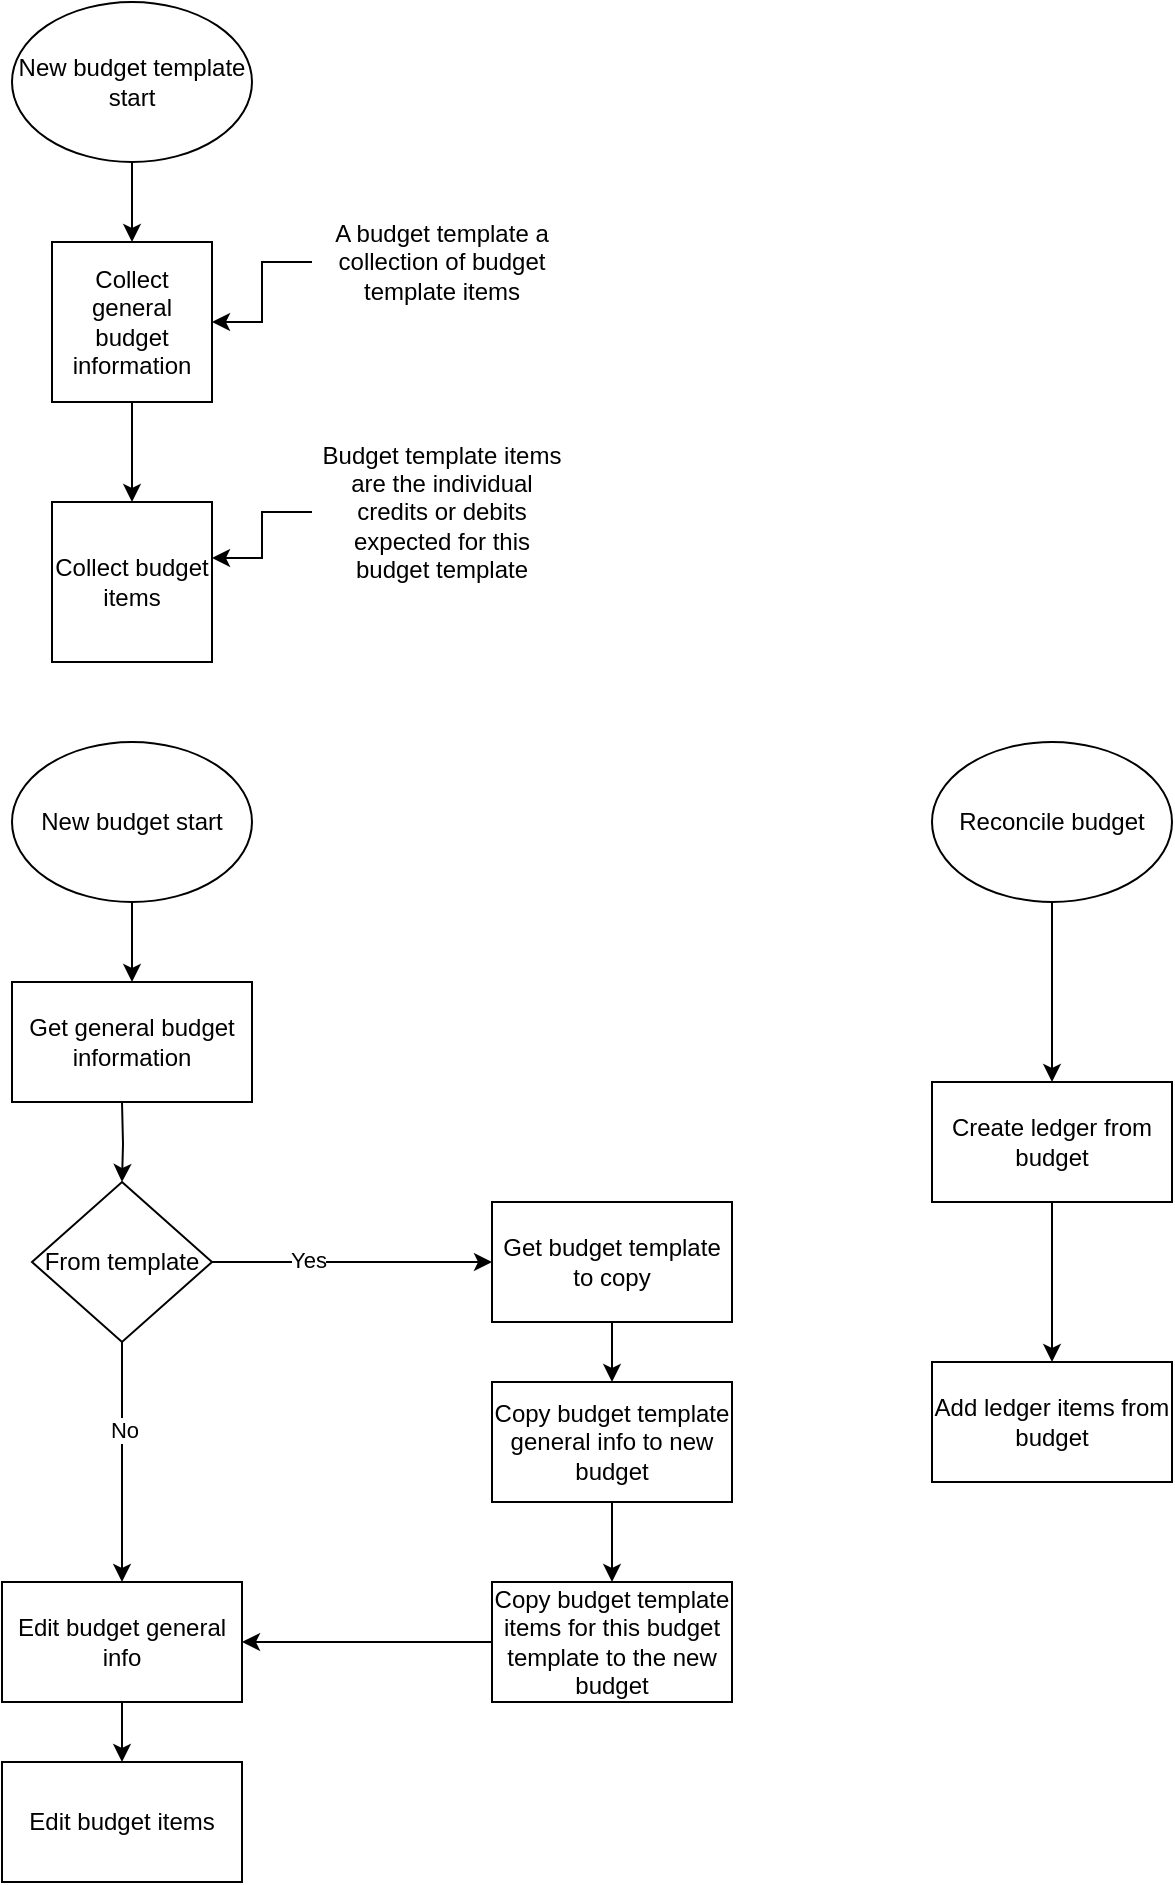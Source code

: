 <mxfile version="14.1.9" type="github">
  <diagram id="rk0FIZ3pWU3rsqFltp4Z" name="Page-2">
    <mxGraphModel dx="1073" dy="702" grid="1" gridSize="10" guides="1" tooltips="1" connect="1" arrows="1" fold="1" page="1" pageScale="1" pageWidth="850" pageHeight="1100" math="0" shadow="0">
      <root>
        <mxCell id="mnjhZooVwKrh3CXLgMqa-0" />
        <mxCell id="mnjhZooVwKrh3CXLgMqa-1" parent="mnjhZooVwKrh3CXLgMqa-0" />
        <mxCell id="-1_X0plsOuYhFgEHFtd4-3" style="edgeStyle=orthogonalEdgeStyle;rounded=0;orthogonalLoop=1;jettySize=auto;html=1;exitX=0.5;exitY=1;exitDx=0;exitDy=0;" edge="1" parent="mnjhZooVwKrh3CXLgMqa-1" source="-1_X0plsOuYhFgEHFtd4-42" target="-1_X0plsOuYhFgEHFtd4-2">
          <mxGeometry relative="1" as="geometry">
            <mxPoint x="90" y="100" as="sourcePoint" />
          </mxGeometry>
        </mxCell>
        <mxCell id="-1_X0plsOuYhFgEHFtd4-8" style="edgeStyle=orthogonalEdgeStyle;rounded=0;orthogonalLoop=1;jettySize=auto;html=1;entryX=1;entryY=0.5;entryDx=0;entryDy=0;" edge="1" parent="mnjhZooVwKrh3CXLgMqa-1" source="-1_X0plsOuYhFgEHFtd4-1" target="-1_X0plsOuYhFgEHFtd4-2">
          <mxGeometry relative="1" as="geometry" />
        </mxCell>
        <mxCell id="-1_X0plsOuYhFgEHFtd4-1" value="A budget template a collection of budget template items" style="text;html=1;strokeColor=none;fillColor=none;align=center;verticalAlign=middle;whiteSpace=wrap;rounded=0;" vertex="1" parent="mnjhZooVwKrh3CXLgMqa-1">
          <mxGeometry x="180" y="110" width="130" height="80" as="geometry" />
        </mxCell>
        <mxCell id="-1_X0plsOuYhFgEHFtd4-10" value="" style="edgeStyle=orthogonalEdgeStyle;rounded=0;orthogonalLoop=1;jettySize=auto;html=1;" edge="1" parent="mnjhZooVwKrh3CXLgMqa-1" source="-1_X0plsOuYhFgEHFtd4-2">
          <mxGeometry relative="1" as="geometry">
            <mxPoint x="90" y="270" as="targetPoint" />
          </mxGeometry>
        </mxCell>
        <mxCell id="-1_X0plsOuYhFgEHFtd4-2" value="Collect general budget information" style="whiteSpace=wrap;html=1;aspect=fixed;" vertex="1" parent="mnjhZooVwKrh3CXLgMqa-1">
          <mxGeometry x="50" y="140" width="80" height="80" as="geometry" />
        </mxCell>
        <mxCell id="-1_X0plsOuYhFgEHFtd4-6" value="Collect budget items" style="whiteSpace=wrap;html=1;aspect=fixed;" vertex="1" parent="mnjhZooVwKrh3CXLgMqa-1">
          <mxGeometry x="50" y="270" width="80" height="80" as="geometry" />
        </mxCell>
        <mxCell id="-1_X0plsOuYhFgEHFtd4-9" style="edgeStyle=orthogonalEdgeStyle;rounded=0;orthogonalLoop=1;jettySize=auto;html=1;entryX=1;entryY=0.35;entryDx=0;entryDy=0;entryPerimeter=0;" edge="1" parent="mnjhZooVwKrh3CXLgMqa-1" source="-1_X0plsOuYhFgEHFtd4-7" target="-1_X0plsOuYhFgEHFtd4-6">
          <mxGeometry relative="1" as="geometry" />
        </mxCell>
        <mxCell id="-1_X0plsOuYhFgEHFtd4-7" value="Budget template items are the individual credits or debits expected for this budget template" style="text;html=1;strokeColor=none;fillColor=none;align=center;verticalAlign=middle;whiteSpace=wrap;rounded=0;" vertex="1" parent="mnjhZooVwKrh3CXLgMqa-1">
          <mxGeometry x="180" y="230" width="130" height="90" as="geometry" />
        </mxCell>
        <mxCell id="-1_X0plsOuYhFgEHFtd4-33" style="edgeStyle=orthogonalEdgeStyle;rounded=0;orthogonalLoop=1;jettySize=auto;html=1;exitX=0.5;exitY=1;exitDx=0;exitDy=0;entryX=0.5;entryY=0;entryDx=0;entryDy=0;" edge="1" parent="mnjhZooVwKrh3CXLgMqa-1" source="-1_X0plsOuYhFgEHFtd4-39" target="-1_X0plsOuYhFgEHFtd4-30">
          <mxGeometry relative="1" as="geometry">
            <mxPoint x="90" y="460" as="sourcePoint" />
          </mxGeometry>
        </mxCell>
        <mxCell id="-1_X0plsOuYhFgEHFtd4-19" style="edgeStyle=orthogonalEdgeStyle;rounded=0;orthogonalLoop=1;jettySize=auto;html=1;exitX=1;exitY=0.5;exitDx=0;exitDy=0;entryX=0;entryY=0.5;entryDx=0;entryDy=0;" edge="1" parent="mnjhZooVwKrh3CXLgMqa-1" source="-1_X0plsOuYhFgEHFtd4-12" target="-1_X0plsOuYhFgEHFtd4-34">
          <mxGeometry relative="1" as="geometry">
            <mxPoint x="260" y="650" as="targetPoint" />
          </mxGeometry>
        </mxCell>
        <mxCell id="-1_X0plsOuYhFgEHFtd4-22" value="Yes" style="edgeLabel;html=1;align=center;verticalAlign=middle;resizable=0;points=[];" vertex="1" connectable="0" parent="-1_X0plsOuYhFgEHFtd4-19">
          <mxGeometry x="-0.319" y="1" relative="1" as="geometry">
            <mxPoint as="offset" />
          </mxGeometry>
        </mxCell>
        <mxCell id="-1_X0plsOuYhFgEHFtd4-24" value="" style="edgeStyle=orthogonalEdgeStyle;rounded=0;orthogonalLoop=1;jettySize=auto;html=1;" edge="1" parent="mnjhZooVwKrh3CXLgMqa-1" source="-1_X0plsOuYhFgEHFtd4-12" target="-1_X0plsOuYhFgEHFtd4-23">
          <mxGeometry relative="1" as="geometry" />
        </mxCell>
        <mxCell id="-1_X0plsOuYhFgEHFtd4-27" value="No" style="edgeLabel;html=1;align=center;verticalAlign=middle;resizable=0;points=[];" vertex="1" connectable="0" parent="-1_X0plsOuYhFgEHFtd4-24">
          <mxGeometry x="-0.267" y="1" relative="1" as="geometry">
            <mxPoint as="offset" />
          </mxGeometry>
        </mxCell>
        <mxCell id="-1_X0plsOuYhFgEHFtd4-12" value="From template" style="rhombus;whiteSpace=wrap;html=1;" vertex="1" parent="mnjhZooVwKrh3CXLgMqa-1">
          <mxGeometry x="40" y="610" width="90" height="80" as="geometry" />
        </mxCell>
        <mxCell id="-1_X0plsOuYhFgEHFtd4-15" style="edgeStyle=orthogonalEdgeStyle;rounded=0;orthogonalLoop=1;jettySize=auto;html=1;exitX=0.5;exitY=1;exitDx=0;exitDy=0;entryX=0.5;entryY=0;entryDx=0;entryDy=0;" edge="1" parent="mnjhZooVwKrh3CXLgMqa-1" target="-1_X0plsOuYhFgEHFtd4-12">
          <mxGeometry relative="1" as="geometry">
            <mxPoint x="85" y="570" as="sourcePoint" />
          </mxGeometry>
        </mxCell>
        <mxCell id="-1_X0plsOuYhFgEHFtd4-29" style="edgeStyle=orthogonalEdgeStyle;rounded=0;orthogonalLoop=1;jettySize=auto;html=1;exitX=0;exitY=0.5;exitDx=0;exitDy=0;entryX=1;entryY=0.5;entryDx=0;entryDy=0;" edge="1" parent="mnjhZooVwKrh3CXLgMqa-1" source="-1_X0plsOuYhFgEHFtd4-36" target="-1_X0plsOuYhFgEHFtd4-23">
          <mxGeometry relative="1" as="geometry">
            <mxPoint x="290" y="920" as="sourcePoint" />
          </mxGeometry>
        </mxCell>
        <mxCell id="-1_X0plsOuYhFgEHFtd4-26" value="" style="edgeStyle=orthogonalEdgeStyle;rounded=0;orthogonalLoop=1;jettySize=auto;html=1;" edge="1" parent="mnjhZooVwKrh3CXLgMqa-1" source="-1_X0plsOuYhFgEHFtd4-23" target="-1_X0plsOuYhFgEHFtd4-25">
          <mxGeometry relative="1" as="geometry" />
        </mxCell>
        <mxCell id="-1_X0plsOuYhFgEHFtd4-23" value="Edit budget general info" style="whiteSpace=wrap;html=1;" vertex="1" parent="mnjhZooVwKrh3CXLgMqa-1">
          <mxGeometry x="25" y="810" width="120" height="60" as="geometry" />
        </mxCell>
        <mxCell id="-1_X0plsOuYhFgEHFtd4-25" value="Edit budget items" style="whiteSpace=wrap;html=1;" vertex="1" parent="mnjhZooVwKrh3CXLgMqa-1">
          <mxGeometry x="25" y="900" width="120" height="60" as="geometry" />
        </mxCell>
        <mxCell id="-1_X0plsOuYhFgEHFtd4-30" value="&lt;span&gt;Get general budget information&lt;/span&gt;" style="whiteSpace=wrap;html=1;rounded=0;" vertex="1" parent="mnjhZooVwKrh3CXLgMqa-1">
          <mxGeometry x="30" y="510" width="120" height="60" as="geometry" />
        </mxCell>
        <mxCell id="-1_X0plsOuYhFgEHFtd4-37" style="edgeStyle=orthogonalEdgeStyle;rounded=0;orthogonalLoop=1;jettySize=auto;html=1;exitX=0.5;exitY=1;exitDx=0;exitDy=0;" edge="1" parent="mnjhZooVwKrh3CXLgMqa-1" source="-1_X0plsOuYhFgEHFtd4-34" target="-1_X0plsOuYhFgEHFtd4-35">
          <mxGeometry relative="1" as="geometry" />
        </mxCell>
        <mxCell id="-1_X0plsOuYhFgEHFtd4-34" value="&lt;span&gt;Get budget template to copy&lt;/span&gt;" style="rounded=0;whiteSpace=wrap;html=1;" vertex="1" parent="mnjhZooVwKrh3CXLgMqa-1">
          <mxGeometry x="270" y="620" width="120" height="60" as="geometry" />
        </mxCell>
        <mxCell id="-1_X0plsOuYhFgEHFtd4-38" style="edgeStyle=orthogonalEdgeStyle;rounded=0;orthogonalLoop=1;jettySize=auto;html=1;exitX=0.5;exitY=1;exitDx=0;exitDy=0;entryX=0.5;entryY=0;entryDx=0;entryDy=0;" edge="1" parent="mnjhZooVwKrh3CXLgMqa-1" source="-1_X0plsOuYhFgEHFtd4-35" target="-1_X0plsOuYhFgEHFtd4-36">
          <mxGeometry relative="1" as="geometry" />
        </mxCell>
        <mxCell id="-1_X0plsOuYhFgEHFtd4-35" value="&lt;span&gt;Copy budget template general info to new budget&lt;/span&gt;" style="rounded=0;whiteSpace=wrap;html=1;" vertex="1" parent="mnjhZooVwKrh3CXLgMqa-1">
          <mxGeometry x="270" y="710" width="120" height="60" as="geometry" />
        </mxCell>
        <mxCell id="-1_X0plsOuYhFgEHFtd4-36" value="&lt;span&gt;Copy budget template items for this budget template to the new budget&lt;/span&gt;" style="rounded=0;whiteSpace=wrap;html=1;" vertex="1" parent="mnjhZooVwKrh3CXLgMqa-1">
          <mxGeometry x="270" y="810" width="120" height="60" as="geometry" />
        </mxCell>
        <mxCell id="-1_X0plsOuYhFgEHFtd4-39" value="New budget start" style="ellipse;whiteSpace=wrap;html=1;" vertex="1" parent="mnjhZooVwKrh3CXLgMqa-1">
          <mxGeometry x="30" y="390" width="120" height="80" as="geometry" />
        </mxCell>
        <mxCell id="-1_X0plsOuYhFgEHFtd4-42" value="New budget template start" style="ellipse;whiteSpace=wrap;html=1;" vertex="1" parent="mnjhZooVwKrh3CXLgMqa-1">
          <mxGeometry x="30" y="20" width="120" height="80" as="geometry" />
        </mxCell>
        <mxCell id="V5gcLZzW3fQZx8uHb-RE-2" value="" style="edgeStyle=orthogonalEdgeStyle;rounded=0;orthogonalLoop=1;jettySize=auto;html=1;" edge="1" parent="mnjhZooVwKrh3CXLgMqa-1" source="V5gcLZzW3fQZx8uHb-RE-0" target="V5gcLZzW3fQZx8uHb-RE-1">
          <mxGeometry relative="1" as="geometry" />
        </mxCell>
        <mxCell id="V5gcLZzW3fQZx8uHb-RE-0" value="Reconcile budget" style="ellipse;whiteSpace=wrap;html=1;" vertex="1" parent="mnjhZooVwKrh3CXLgMqa-1">
          <mxGeometry x="490" y="390" width="120" height="80" as="geometry" />
        </mxCell>
        <mxCell id="V5gcLZzW3fQZx8uHb-RE-4" value="" style="edgeStyle=orthogonalEdgeStyle;rounded=0;orthogonalLoop=1;jettySize=auto;html=1;" edge="1" parent="mnjhZooVwKrh3CXLgMqa-1" source="V5gcLZzW3fQZx8uHb-RE-1" target="V5gcLZzW3fQZx8uHb-RE-3">
          <mxGeometry relative="1" as="geometry" />
        </mxCell>
        <mxCell id="V5gcLZzW3fQZx8uHb-RE-1" value="Create ledger from budget" style="whiteSpace=wrap;html=1;" vertex="1" parent="mnjhZooVwKrh3CXLgMqa-1">
          <mxGeometry x="490" y="560" width="120" height="60" as="geometry" />
        </mxCell>
        <mxCell id="V5gcLZzW3fQZx8uHb-RE-3" value="Add ledger items from budget" style="whiteSpace=wrap;html=1;" vertex="1" parent="mnjhZooVwKrh3CXLgMqa-1">
          <mxGeometry x="490" y="700" width="120" height="60" as="geometry" />
        </mxCell>
      </root>
    </mxGraphModel>
  </diagram>
</mxfile>
